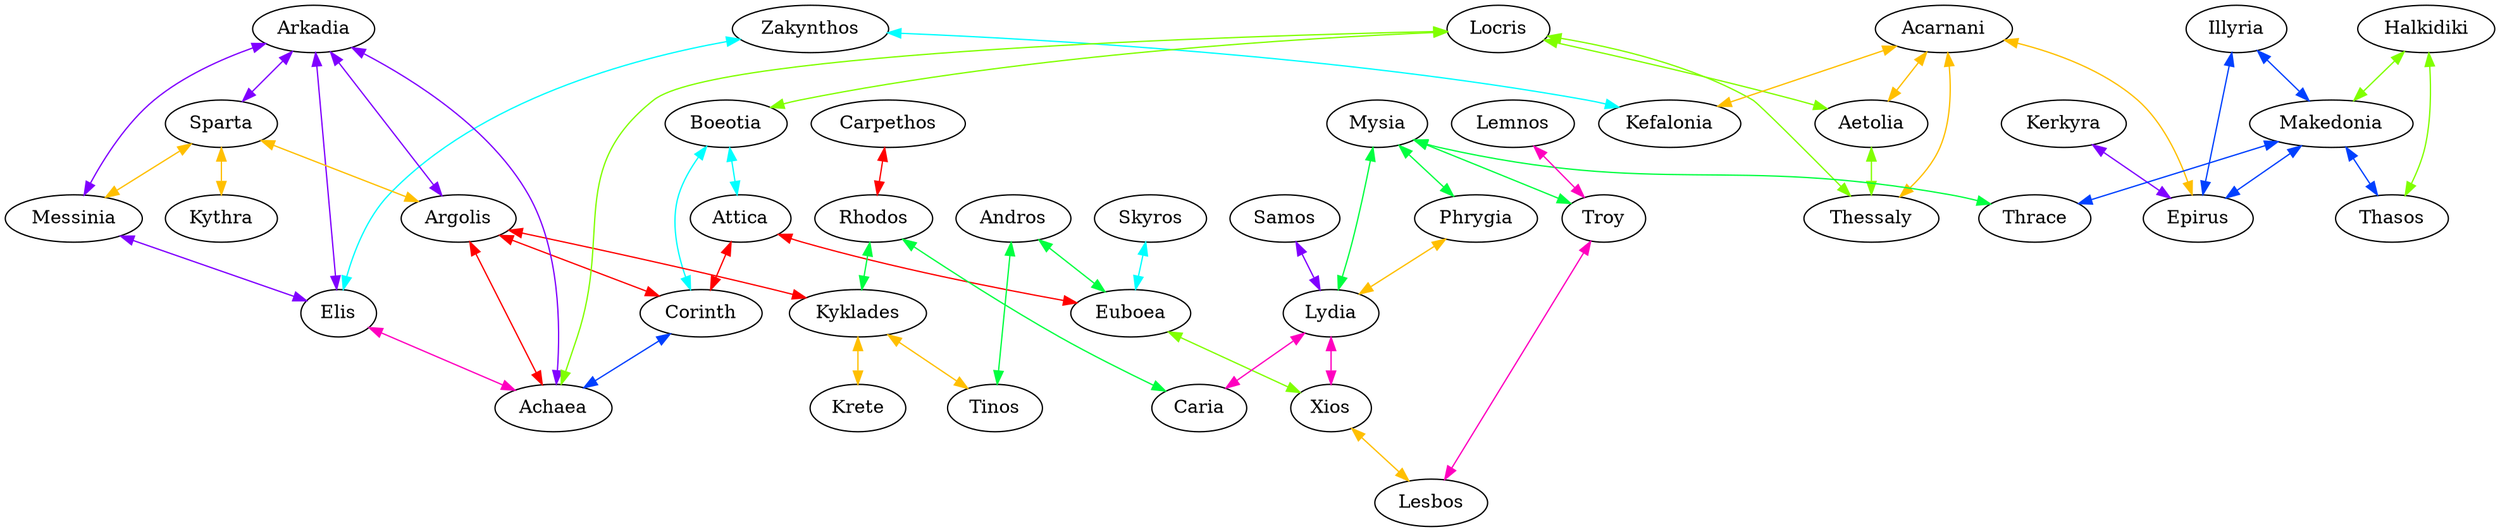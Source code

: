 graph x {
"Attica" [pos="3.77777777777778,-3.45833333333333",label="Attica"]
"Corinth" [pos="3.29166666666667,-3.40277777777778",label="Corinth"]
"Boeotia" [pos="2.97222222222222,-3.01388888888889",label="Boeotia"]
"Euboea" [pos="3.84722222222222,-2.81944444444444",label="Euboea"]
"Skyros" [pos="4.25,-2.44444444444444",label="Skyros"]
"Andros" [pos="4.47222222222222,-3.33333333333333",label="Andros"]
"Tinos" [pos="4.66666666666667,-3.56944444444444",label="Tinos"]
"Argolis" [pos="2.94444444444444,-3.73611111111111",label="Argolis"]
"Achaea" [pos="2.11111111111111,-3.15277777777778",label="Achaea"]
"Elis" [pos="1.86111111111111,-3.51388888888889",label="Elis"]
"Zakynthos" [pos="0.986111111111111,-3.48611111111111",label="Zakynthos"]
"Messinia" [pos="2.02777777777778,-4.15277777777778",label="Messinia"]
"Arkadia" [pos="2.31944444444444,-3.66666666666667",label="Arkadia"]
"Sparta" [pos="2.72222222222222,-4.19444444444444",label="Sparta"]
"Kythra" [pos="3.13888888888889,-5.01388888888889",label="Kythra"]
"Locris" [pos="2.56944444444444,-2.81944444444444",label="Locris"]
"Aetolia" [pos="1.875,-2.75",label="Aetolia"]
"Acarnani" [pos="1.38888888888889,-2.68055555555556",label="Acarnani"]
"Kefalonia" [pos="0.847222222222222,-3.02777777777778",label="Kefalonia"]
"Thessaly" [pos="2.29166666666667,-2.06944444444444",label="Thessaly"]
"Epirus" [pos="1.31944444444444,-1.65277777777778",label="Epirus"]
"Kerkyra" [pos="0.375,-1.72222222222222",label="Kerkyra"]
"Illyria" [pos="0.513888888888889,-0.666666666666667",label="Illyria"]
"Makedonia" [pos="2.25,-0.875",label="Makedonia"]
"Halkidiki" [pos="3.25,-1.08333333333333",label="Halkidiki"]
"Thasos" [pos="4.23611111111111,-0.944444444444444",label="Thasos"]
"Thrace" [pos="5.31944444444444,-0.694444444444444",label="Thrace"]
"Mysia" [pos="6.31944444444444,-1.75",label="Mysia"]
"Troy" [pos="5.34722222222222,-1.65277777777778",label="Troy"]
"Lydia" [pos="6.41666666666667,-3.04166666666667",label="Lydia"]
"Xios" [pos="4.875,-2.84722222222222",label="Xios"]
"Lemnos" [pos="4.66666666666667,-1.63888888888889",label="Lemnos"]
"Lesbos" [pos="5.51388888888889,-2.26388888888889",label="Lesbos"]
"Phrygia" [pos="6.70833333333333,-2.43055555555556",label="Phrygia"]
"Caria" [pos="6.56944444444444,-3.875",label="Caria"]
"Samos" [pos="5.86111111111111,-3.48611111111111",label="Samos"]
"Kyklades" [pos="4.47222222222222,-4.5",label="Kyklades"]
"Rhodos" [pos="6.31944444444444,-4.95833333333333",label="Rhodos"]
"Carpethos" [pos="6.29166666666667,-5.73611111111111",label="Carpethos"]
"Krete" [pos="4.5,-5.81944444444444",label="Krete"]
"Acarnani" -- "Epirus" [dir="both",color="0.125,1,1"]
"Acarnani" -- "Aetolia" [dir="both",color="0.125,1,1"]
"Acarnani" -- "Kefalonia" [dir="both",color="0.125,1,1"]
"Acarnani" -- "Thessaly" [dir="both",color="0.125,1,1"]
"Locris" -- "Aetolia" [dir="both",color="0.25,1,1"]
"Locris" -- "Achaea" [dir="both",color="0.25,1,1"]
"Locris" -- "Boeotia" [dir="both",color="0.25,1,1"]
"Locris" -- "Thessaly" [dir="both",color="0.25,1,1"]
"Mysia" -- "Lydia" [dir="both",color="0.375,1,1"]
"Mysia" -- "Thrace" [dir="both",color="0.375,1,1"]
"Mysia" -- "Phrygia" [dir="both",color="0.375,1,1"]
"Mysia" -- "Troy" [dir="both",color="0.375,1,1"]
"Boeotia" -- "Attica" [dir="both",color="0.5,1,1"]
"Boeotia" -- "Corinth" [dir="both",color="0.5,1,1"]
"Illyria" -- "Epirus" [dir="both",color="0.625,1,1"]
"Illyria" -- "Makedonia" [dir="both",color="0.625,1,1"]
"Samos" -- "Lydia" [dir="both",color="0.75,1,1"]
"Lemnos" -- "Troy" [dir="both",color="0.875,1,1"]
"Carpethos" -- "Rhodos" [dir="both",color="1,1,1"]
"Phrygia" -- "Lydia" [dir="both",color="0.125,1,1"]
"Halkidiki" -- "Makedonia" [dir="both",color="0.25,1,1"]
"Halkidiki" -- "Thasos" [dir="both",color="0.25,1,1"]
"Andros" -- "Tinos" [dir="both",color="0.375,1,1"]
"Andros" -- "Euboea" [dir="both",color="0.375,1,1"]
"Skyros" -- "Euboea" [dir="both",color="0.5,1,1"]
"Makedonia" -- "Thrace" [dir="both",color="0.625,1,1"]
"Makedonia" -- "Epirus" [dir="both",color="0.625,1,1"]
"Makedonia" -- "Thasos" [dir="both",color="0.625,1,1"]
"Arkadia" -- "Messinia" [dir="both",color="0.75,1,1"]
"Arkadia" -- "Sparta" [dir="both",color="0.75,1,1"]
"Arkadia" -- "Elis" [dir="both",color="0.75,1,1"]
"Arkadia" -- "Argolis" [dir="both",color="0.75,1,1"]
"Arkadia" -- "Achaea" [dir="both",color="0.75,1,1"]
"Lydia" -- "Caria" [dir="both",color="0.875,1,1"]
"Lydia" -- "Xios" [dir="both",color="0.875,1,1"]
"Attica" -- "Corinth" [dir="both",color="1,1,1"]
"Attica" -- "Euboea" [dir="both",color="1,1,1"]
"Sparta" -- "Messinia" [dir="both",color="0.125,1,1"]
"Sparta" -- "Argolis" [dir="both",color="0.125,1,1"]
"Sparta" -- "Kythra" [dir="both",color="0.125,1,1"]
"Aetolia" -- "Thessaly" [dir="both",color="0.25,1,1"]
"Rhodos" -- "Caria" [dir="both",color="0.375,1,1"]
"Rhodos" -- "Kyklades" [dir="both",color="0.375,1,1"]
"Zakynthos" -- "Elis" [dir="both",color="0.5,1,1"]
"Zakynthos" -- "Kefalonia" [dir="both",color="0.5,1,1"]
"Messinia" -- "Elis" [dir="both",color="0.75,1,1"]
"Elis" -- "Achaea" [dir="both",color="0.875,1,1"]
"Argolis" -- "Corinth" [dir="both",color="1,1,1"]
"Argolis" -- "Achaea" [dir="both",color="1,1,1"]
"Argolis" -- "Kyklades" [dir="both",color="1,1,1"]
"Kyklades" -- "Tinos" [dir="both",color="0.125,1,1"]
"Kyklades" -- "Krete" [dir="both",color="0.125,1,1"]
"Euboea" -- "Xios" [dir="both",color="0.25,1,1"]
"Kerkyra" -- "Epirus" [dir="both",color="0.75,1,1"]
"Troy" -- "Lesbos" [dir="both",color="0.875,1,1"]
"Xios" -- "Lesbos" [dir="both",color="0.125,1,1"]
"Corinth" -- "Achaea" [dir="both",color="0.625,1,1"]
}
